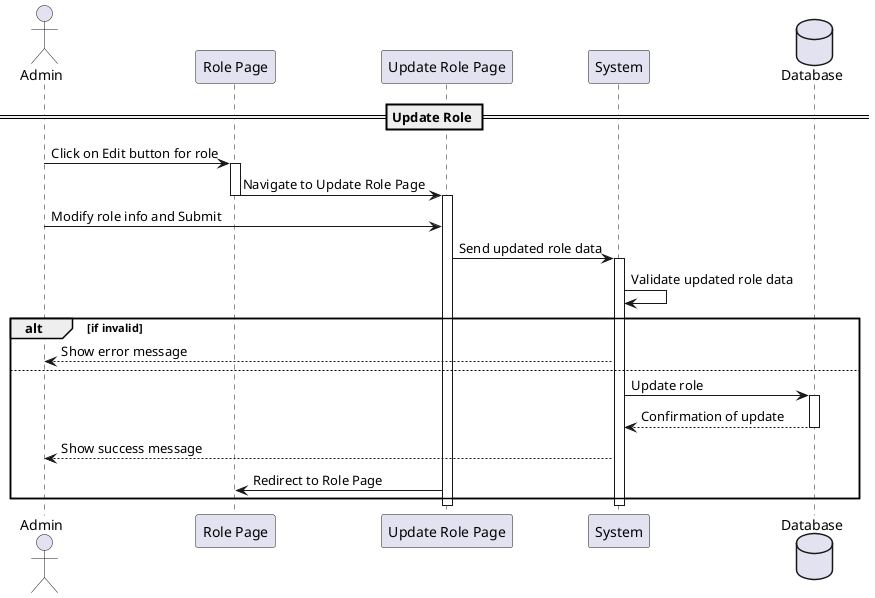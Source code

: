 @startuml
actor Admin
participant "Role Page" as RolePage
participant "Update Role Page" as UpdateRolePage
participant System
database Database

== Update Role ==
Admin -> RolePage : Click on Edit button for role
activate RolePage
RolePage -> UpdateRolePage : Navigate to Update Role Page
deactivate RolePage

activate UpdateRolePage
Admin -> UpdateRolePage : Modify role info and Submit
UpdateRolePage -> System : Send updated role data
activate System
System -> System : Validate updated role data

alt if invalid
    System --> Admin : Show error message
else
    System -> Database : Update role
    activate Database
    Database --> System : Confirmation of update
    deactivate Database
    System --> Admin : Show success message
    UpdateRolePage -> RolePage : Redirect to Role Page
end
deactivate System
deactivate UpdateRolePage
@enduml
